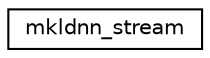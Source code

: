 digraph "Graphical Class Hierarchy"
{
  edge [fontname="Helvetica",fontsize="10",labelfontname="Helvetica",labelfontsize="10"];
  node [fontname="Helvetica",fontsize="10",shape=record];
  rankdir="LR";
  Node1 [label="mkldnn_stream",height=0.2,width=0.4,color="black", fillcolor="white", style="filled",URL="$structmkldnn__stream.html"];
}
